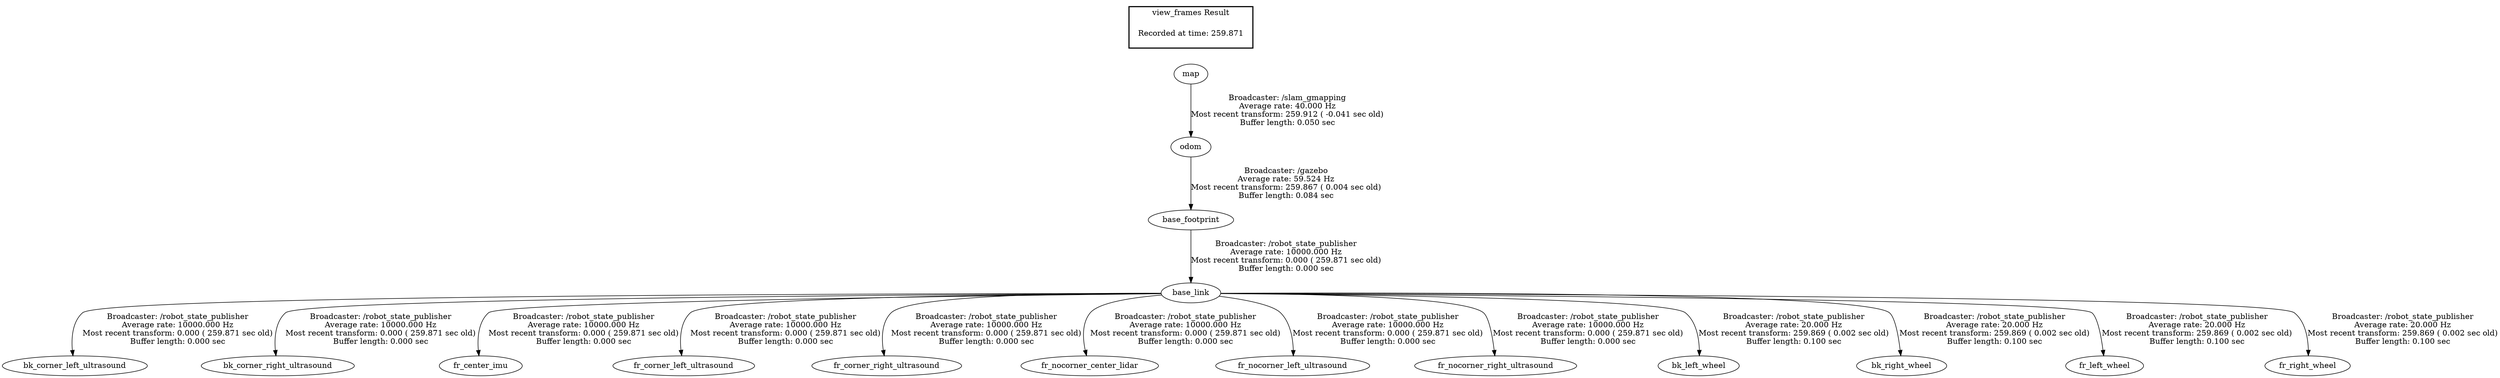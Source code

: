 digraph G {
"base_footprint" -> "base_link"[label="Broadcaster: /robot_state_publisher\nAverage rate: 10000.000 Hz\nMost recent transform: 0.000 ( 259.871 sec old)\nBuffer length: 0.000 sec\n"];
"odom" -> "base_footprint"[label="Broadcaster: /gazebo\nAverage rate: 59.524 Hz\nMost recent transform: 259.867 ( 0.004 sec old)\nBuffer length: 0.084 sec\n"];
"base_link" -> "bk_corner_left_ultrasound"[label="Broadcaster: /robot_state_publisher\nAverage rate: 10000.000 Hz\nMost recent transform: 0.000 ( 259.871 sec old)\nBuffer length: 0.000 sec\n"];
"base_link" -> "bk_corner_right_ultrasound"[label="Broadcaster: /robot_state_publisher\nAverage rate: 10000.000 Hz\nMost recent transform: 0.000 ( 259.871 sec old)\nBuffer length: 0.000 sec\n"];
"base_link" -> "fr_center_imu"[label="Broadcaster: /robot_state_publisher\nAverage rate: 10000.000 Hz\nMost recent transform: 0.000 ( 259.871 sec old)\nBuffer length: 0.000 sec\n"];
"base_link" -> "fr_corner_left_ultrasound"[label="Broadcaster: /robot_state_publisher\nAverage rate: 10000.000 Hz\nMost recent transform: 0.000 ( 259.871 sec old)\nBuffer length: 0.000 sec\n"];
"base_link" -> "fr_corner_right_ultrasound"[label="Broadcaster: /robot_state_publisher\nAverage rate: 10000.000 Hz\nMost recent transform: 0.000 ( 259.871 sec old)\nBuffer length: 0.000 sec\n"];
"base_link" -> "fr_nocorner_center_lidar"[label="Broadcaster: /robot_state_publisher\nAverage rate: 10000.000 Hz\nMost recent transform: 0.000 ( 259.871 sec old)\nBuffer length: 0.000 sec\n"];
"base_link" -> "fr_nocorner_left_ultrasound"[label="Broadcaster: /robot_state_publisher\nAverage rate: 10000.000 Hz\nMost recent transform: 0.000 ( 259.871 sec old)\nBuffer length: 0.000 sec\n"];
"base_link" -> "fr_nocorner_right_ultrasound"[label="Broadcaster: /robot_state_publisher\nAverage rate: 10000.000 Hz\nMost recent transform: 0.000 ( 259.871 sec old)\nBuffer length: 0.000 sec\n"];
"base_link" -> "bk_left_wheel"[label="Broadcaster: /robot_state_publisher\nAverage rate: 20.000 Hz\nMost recent transform: 259.869 ( 0.002 sec old)\nBuffer length: 0.100 sec\n"];
"base_link" -> "bk_right_wheel"[label="Broadcaster: /robot_state_publisher\nAverage rate: 20.000 Hz\nMost recent transform: 259.869 ( 0.002 sec old)\nBuffer length: 0.100 sec\n"];
"base_link" -> "fr_left_wheel"[label="Broadcaster: /robot_state_publisher\nAverage rate: 20.000 Hz\nMost recent transform: 259.869 ( 0.002 sec old)\nBuffer length: 0.100 sec\n"];
"base_link" -> "fr_right_wheel"[label="Broadcaster: /robot_state_publisher\nAverage rate: 20.000 Hz\nMost recent transform: 259.869 ( 0.002 sec old)\nBuffer length: 0.100 sec\n"];
"map" -> "odom"[label="Broadcaster: /slam_gmapping\nAverage rate: 40.000 Hz\nMost recent transform: 259.912 ( -0.041 sec old)\nBuffer length: 0.050 sec\n"];
edge [style=invis];
 subgraph cluster_legend { style=bold; color=black; label ="view_frames Result";
"Recorded at time: 259.871"[ shape=plaintext ] ;
 }->"map";
}